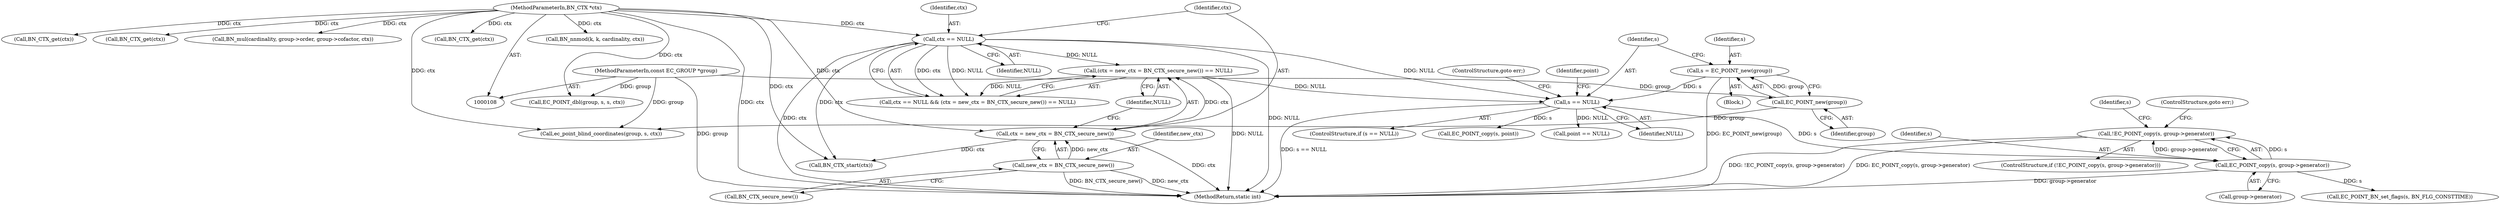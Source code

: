 digraph "0_openssl_56fb454d281a023b3f950d969693553d3f3ceea1@API" {
"1000176" [label="(Call,!EC_POINT_copy(s, group->generator))"];
"1000177" [label="(Call,EC_POINT_copy(s, group->generator))"];
"1000166" [label="(Call,s == NULL)"];
"1000161" [label="(Call,s = EC_POINT_new(group))"];
"1000163" [label="(Call,EC_POINT_new(group))"];
"1000109" [label="(MethodParameterIn,const EC_GROUP *group)"];
"1000147" [label="(Call,ctx == NULL)"];
"1000113" [label="(MethodParameterIn,BN_CTX *ctx)"];
"1000150" [label="(Call,(ctx = new_ctx = BN_CTX_secure_new()) == NULL)"];
"1000151" [label="(Call,ctx = new_ctx = BN_CTX_secure_new())"];
"1000153" [label="(Call,new_ctx = BN_CTX_secure_new())"];
"1000147" [label="(Call,ctx == NULL)"];
"1000267" [label="(Call,BN_nnmod(k, k, cardinality, ctx))"];
"1000109" [label="(MethodParameterIn,const EC_GROUP *group)"];
"1000155" [label="(Call,BN_CTX_secure_new())"];
"1000169" [label="(ControlStructure,goto err;)"];
"1000176" [label="(Call,!EC_POINT_copy(s, group->generator))"];
"1000167" [label="(Identifier,s)"];
"1000178" [label="(Identifier,s)"];
"1000191" [label="(Call,EC_POINT_BN_set_flags(s, BN_FLG_CONSTTIME))"];
"1000161" [label="(Call,s = EC_POINT_new(group))"];
"1000149" [label="(Identifier,NULL)"];
"1000151" [label="(Call,ctx = new_ctx = BN_CTX_secure_new())"];
"1000192" [label="(Identifier,s)"];
"1000175" [label="(ControlStructure,if (!EC_POINT_copy(s, group->generator)))"];
"1000164" [label="(Identifier,group)"];
"1000359" [label="(Call,ec_point_blind_coordinates(group, s, ctx))"];
"1000375" [label="(Call,EC_POINT_dbl(group, s, s, ctx))"];
"1000162" [label="(Identifier,s)"];
"1000148" [label="(Identifier,ctx)"];
"1000159" [label="(Call,BN_CTX_start(ctx))"];
"1000204" [label="(Call,BN_CTX_get(ctx))"];
"1000172" [label="(Identifier,point)"];
"1000152" [label="(Identifier,ctx)"];
"1000166" [label="(Call,s == NULL)"];
"1000153" [label="(Call,new_ctx = BN_CTX_secure_new())"];
"1000200" [label="(Call,BN_CTX_get(ctx))"];
"1000150" [label="(Call,(ctx = new_ctx = BN_CTX_secure_new()) == NULL)"];
"1000179" [label="(Call,group->generator)"];
"1000165" [label="(ControlStructure,if (s == NULL))"];
"1000146" [label="(Call,ctx == NULL && (ctx = new_ctx = BN_CTX_secure_new()) == NULL)"];
"1000163" [label="(Call,EC_POINT_new(group))"];
"1000212" [label="(Call,BN_mul(cardinality, group->order, group->cofactor, ctx))"];
"1000177" [label="(Call,EC_POINT_copy(s, group->generator))"];
"1000113" [label="(MethodParameterIn,BN_CTX *ctx)"];
"1000168" [label="(Identifier,NULL)"];
"1000182" [label="(ControlStructure,goto err;)"];
"1000156" [label="(Identifier,NULL)"];
"1000432" [label="(MethodReturn,static int)"];
"1000154" [label="(Identifier,new_ctx)"];
"1000187" [label="(Call,EC_POINT_copy(s, point))"];
"1000171" [label="(Call,point == NULL)"];
"1000114" [label="(Block,)"];
"1000196" [label="(Call,BN_CTX_get(ctx))"];
"1000176" -> "1000175"  [label="AST: "];
"1000176" -> "1000177"  [label="CFG: "];
"1000177" -> "1000176"  [label="AST: "];
"1000182" -> "1000176"  [label="CFG: "];
"1000192" -> "1000176"  [label="CFG: "];
"1000176" -> "1000432"  [label="DDG: !EC_POINT_copy(s, group->generator)"];
"1000176" -> "1000432"  [label="DDG: EC_POINT_copy(s, group->generator)"];
"1000177" -> "1000176"  [label="DDG: s"];
"1000177" -> "1000176"  [label="DDG: group->generator"];
"1000177" -> "1000179"  [label="CFG: "];
"1000178" -> "1000177"  [label="AST: "];
"1000179" -> "1000177"  [label="AST: "];
"1000177" -> "1000432"  [label="DDG: group->generator"];
"1000166" -> "1000177"  [label="DDG: s"];
"1000177" -> "1000191"  [label="DDG: s"];
"1000166" -> "1000165"  [label="AST: "];
"1000166" -> "1000168"  [label="CFG: "];
"1000167" -> "1000166"  [label="AST: "];
"1000168" -> "1000166"  [label="AST: "];
"1000169" -> "1000166"  [label="CFG: "];
"1000172" -> "1000166"  [label="CFG: "];
"1000166" -> "1000432"  [label="DDG: s == NULL"];
"1000161" -> "1000166"  [label="DDG: s"];
"1000147" -> "1000166"  [label="DDG: NULL"];
"1000150" -> "1000166"  [label="DDG: NULL"];
"1000166" -> "1000171"  [label="DDG: NULL"];
"1000166" -> "1000187"  [label="DDG: s"];
"1000161" -> "1000114"  [label="AST: "];
"1000161" -> "1000163"  [label="CFG: "];
"1000162" -> "1000161"  [label="AST: "];
"1000163" -> "1000161"  [label="AST: "];
"1000167" -> "1000161"  [label="CFG: "];
"1000161" -> "1000432"  [label="DDG: EC_POINT_new(group)"];
"1000163" -> "1000161"  [label="DDG: group"];
"1000163" -> "1000164"  [label="CFG: "];
"1000164" -> "1000163"  [label="AST: "];
"1000109" -> "1000163"  [label="DDG: group"];
"1000163" -> "1000359"  [label="DDG: group"];
"1000109" -> "1000108"  [label="AST: "];
"1000109" -> "1000432"  [label="DDG: group"];
"1000109" -> "1000359"  [label="DDG: group"];
"1000109" -> "1000375"  [label="DDG: group"];
"1000147" -> "1000146"  [label="AST: "];
"1000147" -> "1000149"  [label="CFG: "];
"1000148" -> "1000147"  [label="AST: "];
"1000149" -> "1000147"  [label="AST: "];
"1000152" -> "1000147"  [label="CFG: "];
"1000146" -> "1000147"  [label="CFG: "];
"1000147" -> "1000432"  [label="DDG: NULL"];
"1000147" -> "1000432"  [label="DDG: ctx"];
"1000147" -> "1000146"  [label="DDG: ctx"];
"1000147" -> "1000146"  [label="DDG: NULL"];
"1000113" -> "1000147"  [label="DDG: ctx"];
"1000147" -> "1000150"  [label="DDG: NULL"];
"1000147" -> "1000159"  [label="DDG: ctx"];
"1000113" -> "1000108"  [label="AST: "];
"1000113" -> "1000432"  [label="DDG: ctx"];
"1000113" -> "1000151"  [label="DDG: ctx"];
"1000113" -> "1000159"  [label="DDG: ctx"];
"1000113" -> "1000196"  [label="DDG: ctx"];
"1000113" -> "1000200"  [label="DDG: ctx"];
"1000113" -> "1000204"  [label="DDG: ctx"];
"1000113" -> "1000212"  [label="DDG: ctx"];
"1000113" -> "1000267"  [label="DDG: ctx"];
"1000113" -> "1000359"  [label="DDG: ctx"];
"1000113" -> "1000375"  [label="DDG: ctx"];
"1000150" -> "1000146"  [label="AST: "];
"1000150" -> "1000156"  [label="CFG: "];
"1000151" -> "1000150"  [label="AST: "];
"1000156" -> "1000150"  [label="AST: "];
"1000146" -> "1000150"  [label="CFG: "];
"1000150" -> "1000432"  [label="DDG: NULL"];
"1000150" -> "1000146"  [label="DDG: NULL"];
"1000151" -> "1000150"  [label="DDG: ctx"];
"1000151" -> "1000153"  [label="CFG: "];
"1000152" -> "1000151"  [label="AST: "];
"1000153" -> "1000151"  [label="AST: "];
"1000156" -> "1000151"  [label="CFG: "];
"1000151" -> "1000432"  [label="DDG: ctx"];
"1000153" -> "1000151"  [label="DDG: new_ctx"];
"1000151" -> "1000159"  [label="DDG: ctx"];
"1000153" -> "1000155"  [label="CFG: "];
"1000154" -> "1000153"  [label="AST: "];
"1000155" -> "1000153"  [label="AST: "];
"1000153" -> "1000432"  [label="DDG: BN_CTX_secure_new()"];
"1000153" -> "1000432"  [label="DDG: new_ctx"];
}
